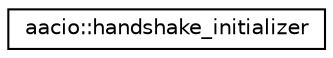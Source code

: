 digraph "Graphical Class Hierarchy"
{
  edge [fontname="Helvetica",fontsize="10",labelfontname="Helvetica",labelfontsize="10"];
  node [fontname="Helvetica",fontsize="10",shape=record];
  rankdir="LR";
  Node0 [label="aacio::handshake_initializer",height=0.2,width=0.4,color="black", fillcolor="white", style="filled",URL="$structaacio_1_1handshake__initializer.html"];
}
